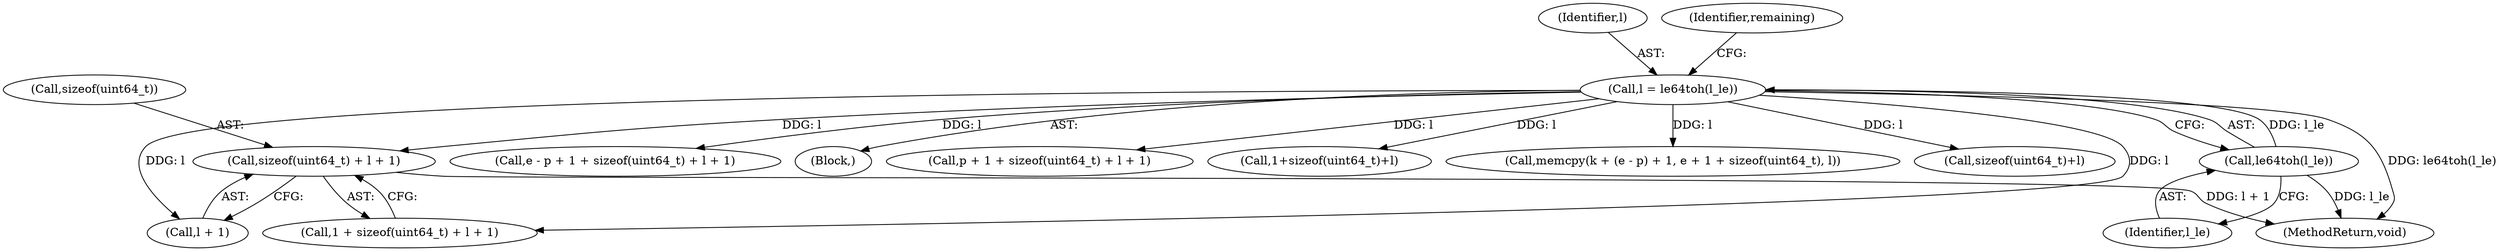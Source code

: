 digraph "0_systemd_505b6a61c22d5565e9308045c7b9bf79f7d0517e@API" {
"1000571" [label="(Call,sizeof(uint64_t) + l + 1)"];
"1000557" [label="(Call,l = le64toh(l_le))"];
"1000559" [label="(Call,le64toh(l_le))"];
"1000557" [label="(Call,l = le64toh(l_le))"];
"1000571" [label="(Call,sizeof(uint64_t) + l + 1)"];
"1000558" [label="(Identifier,l)"];
"1000560" [label="(Identifier,l_le)"];
"1000565" [label="(Call,e - p + 1 + sizeof(uint64_t) + l + 1)"];
"1000574" [label="(Call,l + 1)"];
"1000520" [label="(Block,)"];
"1000569" [label="(Call,1 + sizeof(uint64_t) + l + 1)"];
"1000567" [label="(Call,p + 1 + sizeof(uint64_t) + l + 1)"];
"1000564" [label="(Identifier,remaining)"];
"1000559" [label="(Call,le64toh(l_le))"];
"1000580" [label="(Call,1+sizeof(uint64_t)+l)"];
"1000604" [label="(Call,memcpy(k + (e - p) + 1, e + 1 + sizeof(uint64_t), l))"];
"1000582" [label="(Call,sizeof(uint64_t)+l)"];
"1000572" [label="(Call,sizeof(uint64_t))"];
"1000786" [label="(MethodReturn,void)"];
"1000571" -> "1000569"  [label="AST: "];
"1000571" -> "1000574"  [label="CFG: "];
"1000572" -> "1000571"  [label="AST: "];
"1000574" -> "1000571"  [label="AST: "];
"1000569" -> "1000571"  [label="CFG: "];
"1000571" -> "1000786"  [label="DDG: l + 1"];
"1000557" -> "1000571"  [label="DDG: l"];
"1000557" -> "1000520"  [label="AST: "];
"1000557" -> "1000559"  [label="CFG: "];
"1000558" -> "1000557"  [label="AST: "];
"1000559" -> "1000557"  [label="AST: "];
"1000564" -> "1000557"  [label="CFG: "];
"1000557" -> "1000786"  [label="DDG: le64toh(l_le)"];
"1000559" -> "1000557"  [label="DDG: l_le"];
"1000557" -> "1000565"  [label="DDG: l"];
"1000557" -> "1000567"  [label="DDG: l"];
"1000557" -> "1000569"  [label="DDG: l"];
"1000557" -> "1000574"  [label="DDG: l"];
"1000557" -> "1000580"  [label="DDG: l"];
"1000557" -> "1000582"  [label="DDG: l"];
"1000557" -> "1000604"  [label="DDG: l"];
"1000559" -> "1000560"  [label="CFG: "];
"1000560" -> "1000559"  [label="AST: "];
"1000559" -> "1000786"  [label="DDG: l_le"];
}
